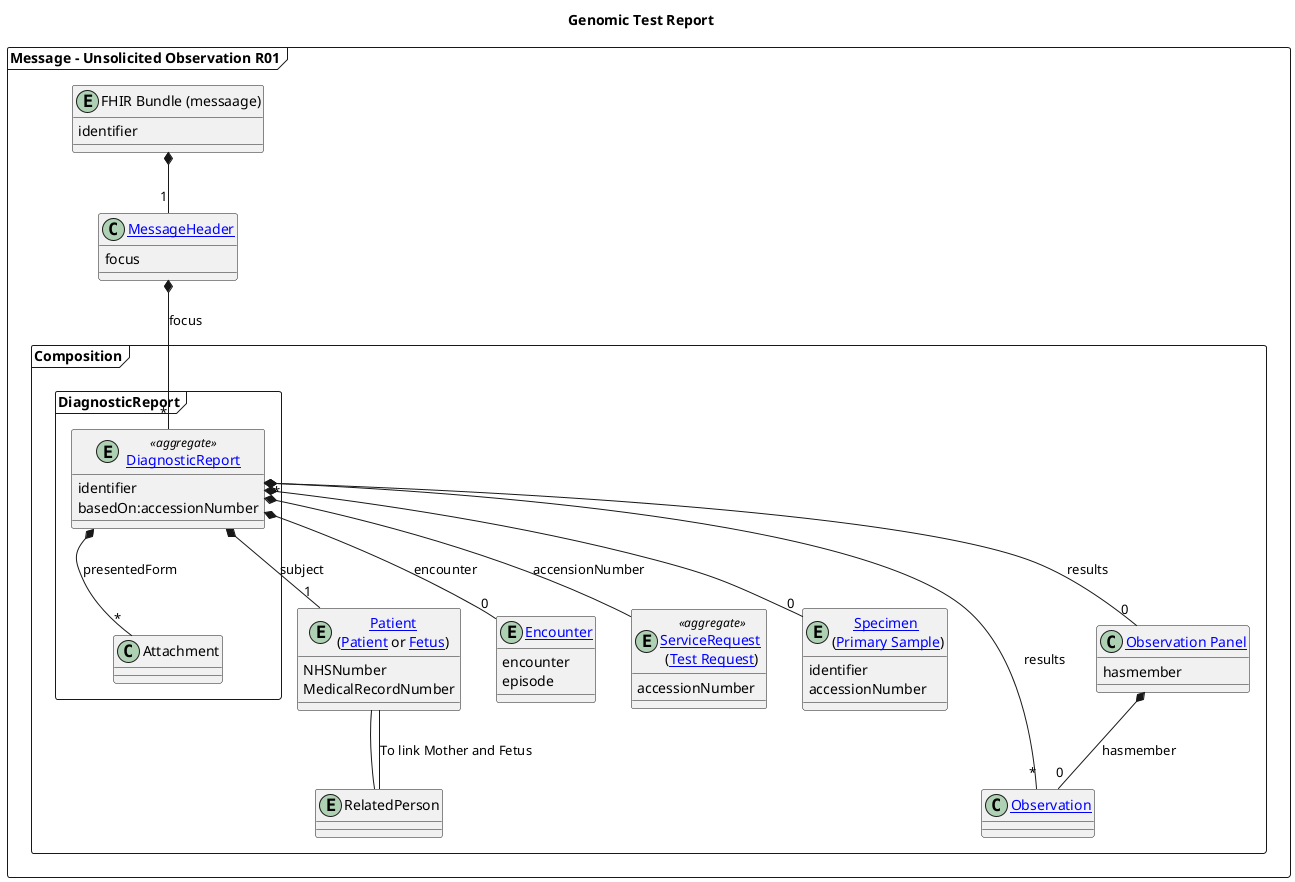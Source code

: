 @startuml

skinparam svgDimensionStyle false

title "Genomic Test Report"

frame "Message - Unsolicited Observation R01" as Message {

entity "FHIR Bundle (messaage)" as oru {
identifier
}

class "[[StructureDefinition-MessageHeader.html MessageHeader]]" as MSH {
 focus
}

  frame Composition {
     entity "[[StructureDefinition-Patient.html Patient]]\n([[https://simplifier.net/guide/fhir-genomics-implementation-guide/Home/Design/Clinicalheadings#Patient Patient]] or [[https://simplifier.net/guide/fhir-genomics-implementation-guide/Home/Design/Clinicalheadings#Fetus Fetus]])" as PID {
    NHSNumber
    MedicalRecordNumber
    }

    entity "[[StructureDefinition-Encounter.html Encounter]]" as PV1 {
    encounter
    episode
    }

    entity "[[StructureDefinition-ServiceRequest.html ServiceRequest]] \n([[https://simplifier.net/guide/fhir-genomics-implementation-guide/Home/Design/Clinicalheadings#Test-Request Test Request]])" as ORC <<aggregate>> {
      accessionNumber
    }

    entity "[[StructureDefinition-Specimen.html Specimen]] \n([[https://simplifier.net/guide/fhir-genomics-implementation-guide/Home/Design/Clinicalheadings#Primary-Sample Primary Sample]])" as SPM {
    identifier
    accessionNumber
    }

   class "[[StructureDefinition-Observation.html Observation]]" as OBX {
      }


      class "[[StructureDefinition-Observation-Panel.html Observation Panel]]" as panel {
      hasmember
      }


    frame DiagnosticReport {
    entity "[[StructureDefinition-DiagnosticReport.html DiagnosticReport]]" as OBR <<aggregate>> {
         identifier
         basedOn:accessionNumber
    }
    class "Attachment" as OBX2

    }
    entity "RelatedPerson" as NK1

     panel *-d- "0" OBX: hasmember
  }
}

oru *-d- "1" MSH
MSH *-d- "*" OBR: focus
OBR *-- "0" SPM
OBR "*" *--  ORC : accensionNumber
OBR *-- "1" PID : subject
OBR *-- "0" PV1 : encounter
OBR *-- "*" OBX : results
OBR *-- "0" panel: results
OBR *-- "*" OBX2: presentedForm
NK1 -- PID : To link Mother and Fetus
PID -- NK1

@enduml
